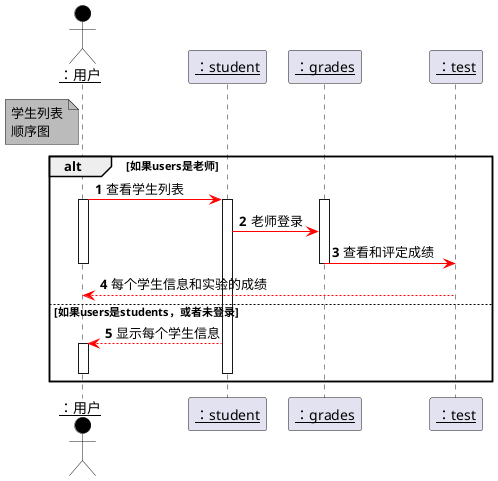  @startuml
        autonumber
        skinparam sequenceParticipant underline
        actor "：用户" as User #black
        note left of User #bbb
            学生列表
            顺序图
        end note
        participant "：student" as A
        participant "：grades" as B
        participant "：test" as C
        alt 如果users是老师
            User -[#red]> A:查看学生列表
            activate User
            activate A
            activate B
            A -[#red]> B: 老师登录
            B -[#red]> C: 查看和评定成绩
            deactivate User
            deactivate B
            C --[#red]>User:每个学生信息和实验的成绩
        else 如果users是students，或者未登录
             A --[#red]>User:显示每个学生信息
        activate User
        deactivate User
        deactivate A
        end
@enduml
